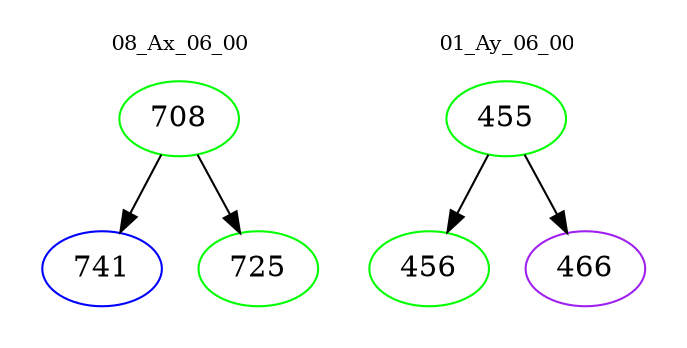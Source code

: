 digraph{
subgraph cluster_0 {
color = white
label = "08_Ax_06_00";
fontsize=10;
T0_708 [label="708", color="green"]
T0_708 -> T0_741 [color="black"]
T0_741 [label="741", color="blue"]
T0_708 -> T0_725 [color="black"]
T0_725 [label="725", color="green"]
}
subgraph cluster_1 {
color = white
label = "01_Ay_06_00";
fontsize=10;
T1_455 [label="455", color="green"]
T1_455 -> T1_456 [color="black"]
T1_456 [label="456", color="green"]
T1_455 -> T1_466 [color="black"]
T1_466 [label="466", color="purple"]
}
}
